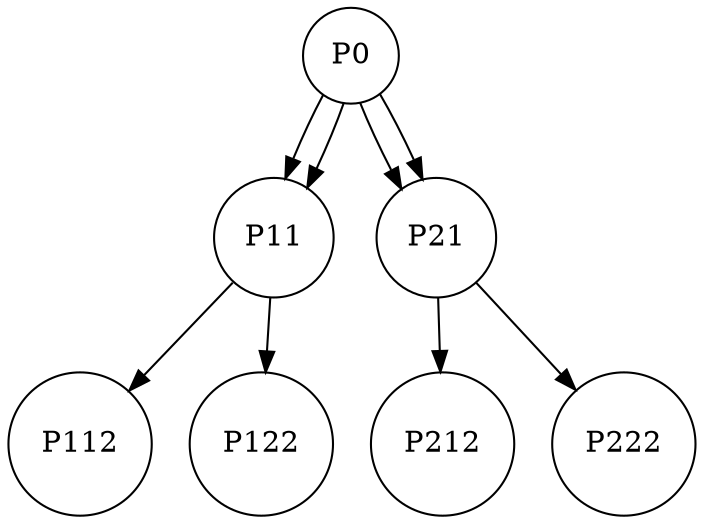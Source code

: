 digraph G {
    rankdir=TB;
    node [shape=circle];
    "P0" -> "P11";
    "P11" -> "P112";
    "P0" -> "P11";
    "P11" -> "P122";
    "P0" -> "P21";
    "P21" -> "P212";
    "P0" -> "P21";
    "P21" -> "P222";
}
